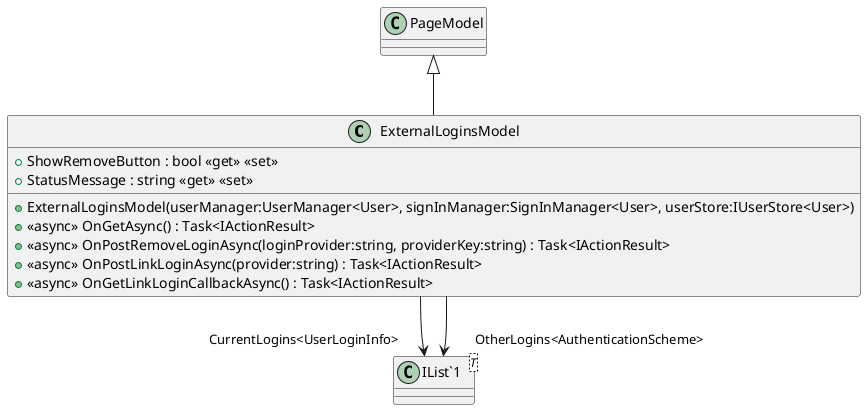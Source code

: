 @startuml
class ExternalLoginsModel {
    + ExternalLoginsModel(userManager:UserManager<User>, signInManager:SignInManager<User>, userStore:IUserStore<User>)
    + ShowRemoveButton : bool <<get>> <<set>>
    + StatusMessage : string <<get>> <<set>>
    + <<async>> OnGetAsync() : Task<IActionResult>
    + <<async>> OnPostRemoveLoginAsync(loginProvider:string, providerKey:string) : Task<IActionResult>
    + <<async>> OnPostLinkLoginAsync(provider:string) : Task<IActionResult>
    + <<async>> OnGetLinkLoginCallbackAsync() : Task<IActionResult>
}
class "IList`1"<T> {
}
PageModel <|-- ExternalLoginsModel
ExternalLoginsModel --> "CurrentLogins<UserLoginInfo>" "IList`1"
ExternalLoginsModel --> "OtherLogins<AuthenticationScheme>" "IList`1"
@enduml

